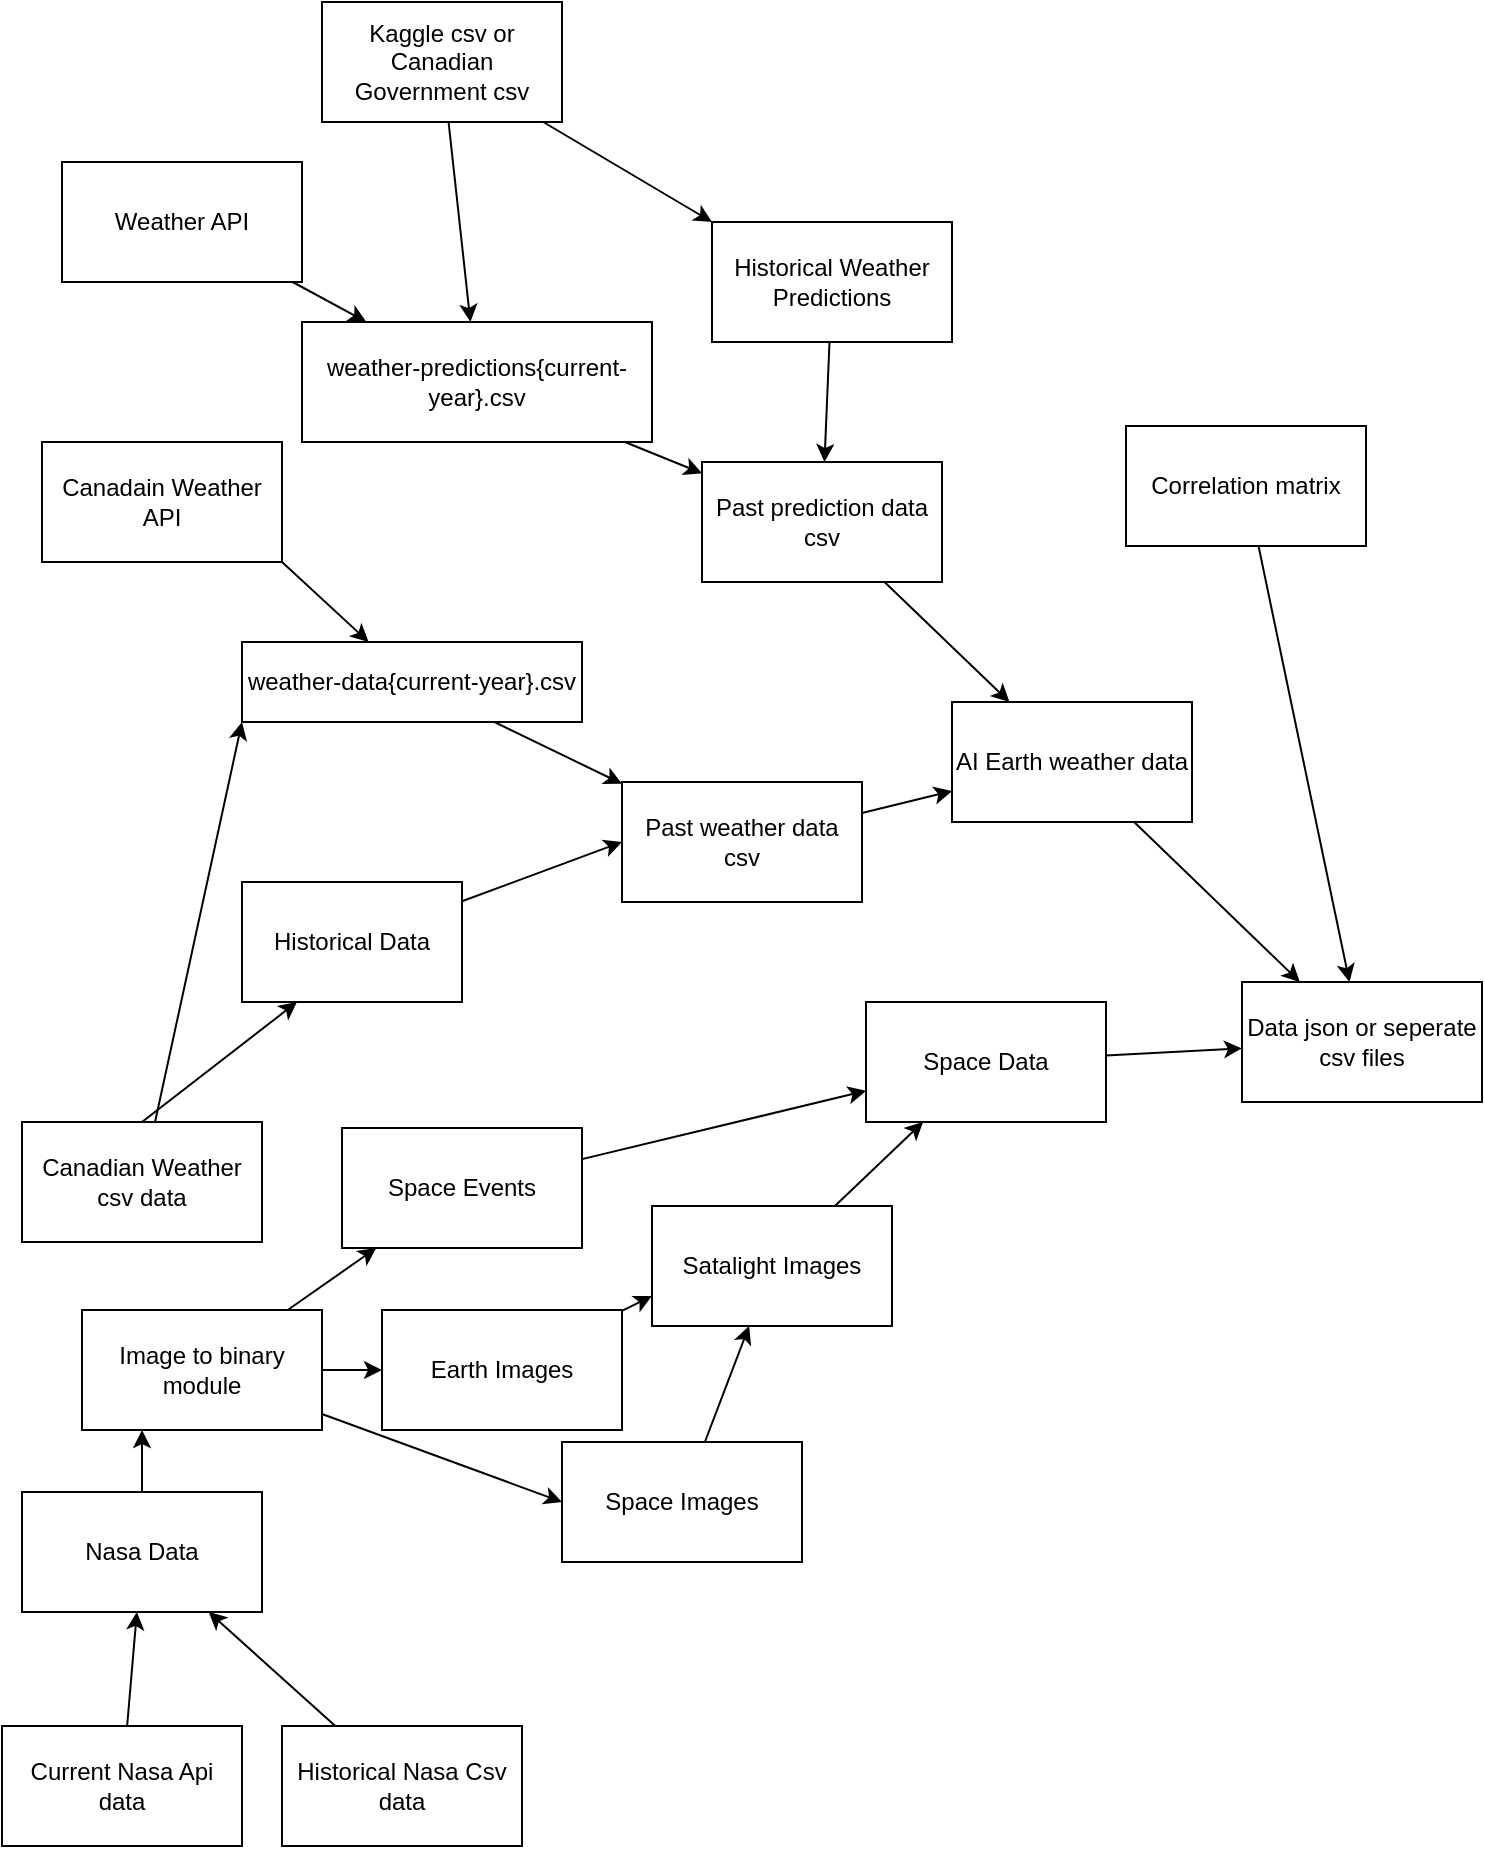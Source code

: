 <mxfile>
    <diagram id="qUVWwDpglpRJPyb74w3B" name="Data">
        <mxGraphModel dx="1358" dy="647" grid="1" gridSize="13" guides="1" tooltips="1" connect="1" arrows="1" fold="1" page="1" pageScale="1" pageWidth="1100" pageHeight="1700" math="0" shadow="0">
            <root>
                <mxCell id="0"/>
                <mxCell id="1" parent="0"/>
                <mxCell id="4" style="edgeStyle=none;html=1;exitX=0.5;exitY=0;exitDx=0;exitDy=0;entryX=0.25;entryY=1;entryDx=0;entryDy=0;" parent="1" source="2" target="3" edge="1">
                    <mxGeometry relative="1" as="geometry">
                        <mxPoint x="80" y="500" as="targetPoint"/>
                    </mxGeometry>
                </mxCell>
                <mxCell id="19" style="edgeStyle=none;html=1;entryX=0;entryY=1;entryDx=0;entryDy=0;" parent="1" source="2" target="5" edge="1">
                    <mxGeometry relative="1" as="geometry"/>
                </mxCell>
                <mxCell id="2" value="Canadian Weather csv data" style="whiteSpace=wrap;html=1;" parent="1" vertex="1">
                    <mxGeometry x="20" y="660" width="120" height="60" as="geometry"/>
                </mxCell>
                <mxCell id="14" style="edgeStyle=none;html=1;entryX=0;entryY=0.5;entryDx=0;entryDy=0;" parent="1" source="3" target="12" edge="1">
                    <mxGeometry relative="1" as="geometry"/>
                </mxCell>
                <mxCell id="3" value="Historical Data" style="whiteSpace=wrap;html=1;" parent="1" vertex="1">
                    <mxGeometry x="130" y="540" width="110" height="60" as="geometry"/>
                </mxCell>
                <mxCell id="13" style="edgeStyle=none;html=1;" parent="1" source="5" target="12" edge="1">
                    <mxGeometry relative="1" as="geometry"/>
                </mxCell>
                <mxCell id="5" value="weather-data{current-year}.csv" style="whiteSpace=wrap;html=1;" parent="1" vertex="1">
                    <mxGeometry x="130" y="420" width="170" height="40" as="geometry"/>
                </mxCell>
                <mxCell id="9" style="edgeStyle=none;html=1;exitX=1;exitY=1;exitDx=0;exitDy=0;" parent="1" source="8" target="5" edge="1">
                    <mxGeometry relative="1" as="geometry"/>
                </mxCell>
                <mxCell id="8" value="Canadain Weather API" style="whiteSpace=wrap;html=1;" parent="1" vertex="1">
                    <mxGeometry x="30" y="320" width="120" height="60" as="geometry"/>
                </mxCell>
                <mxCell id="23" style="edgeStyle=none;html=1;" parent="1" source="10" target="21" edge="1">
                    <mxGeometry relative="1" as="geometry"/>
                </mxCell>
                <mxCell id="10" value="Historical Weather Predictions" style="whiteSpace=wrap;html=1;" parent="1" vertex="1">
                    <mxGeometry x="365" y="210" width="120" height="60" as="geometry"/>
                </mxCell>
                <mxCell id="22" style="edgeStyle=none;html=1;" parent="1" source="11" target="21" edge="1">
                    <mxGeometry relative="1" as="geometry"/>
                </mxCell>
                <mxCell id="11" value="weather-predictions{current-year}.csv" style="whiteSpace=wrap;html=1;" parent="1" vertex="1">
                    <mxGeometry x="160" y="260" width="175" height="60" as="geometry"/>
                </mxCell>
                <mxCell id="26" style="edgeStyle=none;html=1;" parent="1" source="12" target="24" edge="1">
                    <mxGeometry relative="1" as="geometry"/>
                </mxCell>
                <mxCell id="12" value="Past weather data csv" style="whiteSpace=wrap;html=1;" parent="1" vertex="1">
                    <mxGeometry x="320" y="490" width="120" height="60" as="geometry"/>
                </mxCell>
                <mxCell id="18" style="edgeStyle=none;html=1;" parent="1" source="15" target="11" edge="1">
                    <mxGeometry relative="1" as="geometry"/>
                </mxCell>
                <mxCell id="15" value="Weather API" style="whiteSpace=wrap;html=1;" parent="1" vertex="1">
                    <mxGeometry x="40" y="180" width="120" height="60" as="geometry"/>
                </mxCell>
                <mxCell id="17" style="edgeStyle=none;html=1;entryX=0;entryY=0;entryDx=0;entryDy=0;" parent="1" source="16" target="10" edge="1">
                    <mxGeometry relative="1" as="geometry"/>
                </mxCell>
                <mxCell id="20" style="edgeStyle=none;html=1;" parent="1" source="16" target="11" edge="1">
                    <mxGeometry relative="1" as="geometry"/>
                </mxCell>
                <mxCell id="16" value="Kaggle csv or Canadian Government csv" style="whiteSpace=wrap;html=1;" parent="1" vertex="1">
                    <mxGeometry x="170" y="100" width="120" height="60" as="geometry"/>
                </mxCell>
                <mxCell id="25" style="edgeStyle=none;html=1;" parent="1" source="21" target="24" edge="1">
                    <mxGeometry relative="1" as="geometry"/>
                </mxCell>
                <mxCell id="21" value="Past prediction data csv" style="whiteSpace=wrap;html=1;" parent="1" vertex="1">
                    <mxGeometry x="360" y="330" width="120" height="60" as="geometry"/>
                </mxCell>
                <mxCell id="28" style="edgeStyle=none;html=1;" parent="1" source="24" target="27" edge="1">
                    <mxGeometry relative="1" as="geometry"/>
                </mxCell>
                <mxCell id="24" value="AI Earth weather data" style="whiteSpace=wrap;html=1;" parent="1" vertex="1">
                    <mxGeometry x="485" y="450" width="120" height="60" as="geometry"/>
                </mxCell>
                <mxCell id="27" value="Data json or seperate csv files" style="whiteSpace=wrap;html=1;" parent="1" vertex="1">
                    <mxGeometry x="630" y="590" width="120" height="60" as="geometry"/>
                </mxCell>
                <mxCell id="41" style="edgeStyle=none;html=1;" parent="1" source="29" target="27" edge="1">
                    <mxGeometry relative="1" as="geometry"/>
                </mxCell>
                <mxCell id="29" value="Space Data" style="whiteSpace=wrap;html=1;" parent="1" vertex="1">
                    <mxGeometry x="442" y="600" width="120" height="60" as="geometry"/>
                </mxCell>
                <mxCell id="35" style="edgeStyle=none;html=1;" parent="1" source="30" target="29" edge="1">
                    <mxGeometry relative="1" as="geometry"/>
                </mxCell>
                <mxCell id="30" value="Space Events" style="whiteSpace=wrap;html=1;" parent="1" vertex="1">
                    <mxGeometry x="180" y="663" width="120" height="60" as="geometry"/>
                </mxCell>
                <mxCell id="36" style="edgeStyle=none;html=1;" parent="1" source="33" target="29" edge="1">
                    <mxGeometry relative="1" as="geometry">
                        <mxPoint x="481" y="741" as="targetPoint"/>
                    </mxGeometry>
                </mxCell>
                <mxCell id="33" value="Satalight Images" style="whiteSpace=wrap;html=1;" parent="1" vertex="1">
                    <mxGeometry x="335" y="702" width="120" height="60" as="geometry"/>
                </mxCell>
                <mxCell id="39" style="edgeStyle=none;html=1;entryX=0;entryY=0.75;entryDx=0;entryDy=0;" parent="1" source="37" target="33" edge="1">
                    <mxGeometry relative="1" as="geometry"/>
                </mxCell>
                <mxCell id="37" value="Earth Images" style="whiteSpace=wrap;html=1;" parent="1" vertex="1">
                    <mxGeometry x="200" y="754" width="120" height="60" as="geometry"/>
                </mxCell>
                <mxCell id="40" style="edgeStyle=none;html=1;" parent="1" source="38" target="33" edge="1">
                    <mxGeometry relative="1" as="geometry"/>
                </mxCell>
                <mxCell id="38" value="Space Images" style="whiteSpace=wrap;html=1;" parent="1" vertex="1">
                    <mxGeometry x="290" y="820" width="120" height="60" as="geometry"/>
                </mxCell>
                <mxCell id="49" style="edgeStyle=none;html=1;entryX=0.25;entryY=1;entryDx=0;entryDy=0;" parent="1" source="42" target="48" edge="1">
                    <mxGeometry relative="1" as="geometry"/>
                </mxCell>
                <mxCell id="42" value="Nasa Data" style="whiteSpace=wrap;html=1;" parent="1" vertex="1">
                    <mxGeometry x="20" y="845" width="120" height="60" as="geometry"/>
                </mxCell>
                <mxCell id="45" style="edgeStyle=none;html=1;" parent="1" source="43" target="42" edge="1">
                    <mxGeometry relative="1" as="geometry"/>
                </mxCell>
                <mxCell id="43" value="Historical Nasa Csv data" style="whiteSpace=wrap;html=1;" parent="1" vertex="1">
                    <mxGeometry x="150" y="962" width="120" height="60" as="geometry"/>
                </mxCell>
                <mxCell id="46" style="edgeStyle=none;html=1;" parent="1" source="44" target="42" edge="1">
                    <mxGeometry relative="1" as="geometry"/>
                </mxCell>
                <mxCell id="44" value="Current Nasa Api data" style="whiteSpace=wrap;html=1;" parent="1" vertex="1">
                    <mxGeometry x="10" y="962" width="120" height="60" as="geometry"/>
                </mxCell>
                <mxCell id="50" style="edgeStyle=none;html=1;" parent="1" source="48" target="30" edge="1">
                    <mxGeometry relative="1" as="geometry"/>
                </mxCell>
                <mxCell id="51" style="edgeStyle=none;html=1;" parent="1" source="48" target="37" edge="1">
                    <mxGeometry relative="1" as="geometry"/>
                </mxCell>
                <mxCell id="52" style="edgeStyle=none;html=1;entryX=0;entryY=0.5;entryDx=0;entryDy=0;" parent="1" source="48" target="38" edge="1">
                    <mxGeometry relative="1" as="geometry"/>
                </mxCell>
                <mxCell id="48" value="Image to binary module" style="whiteSpace=wrap;html=1;" parent="1" vertex="1">
                    <mxGeometry x="50" y="754" width="120" height="60" as="geometry"/>
                </mxCell>
                <mxCell id="54" style="edgeStyle=none;html=1;" parent="1" source="53" target="27" edge="1">
                    <mxGeometry relative="1" as="geometry"/>
                </mxCell>
                <mxCell id="53" value="Correlation matrix" style="whiteSpace=wrap;html=1;" parent="1" vertex="1">
                    <mxGeometry x="572" y="312" width="120" height="60" as="geometry"/>
                </mxCell>
            </root>
        </mxGraphModel>
    </diagram>
    <diagram id="MqYAI4Vh4GHzruHNMsC0" name="Building an environment">
        <mxGraphModel dx="1358" dy="647" grid="1" gridSize="13" guides="1" tooltips="1" connect="1" arrows="1" fold="1" page="1" pageScale="1" pageWidth="1100" pageHeight="1700" math="0" shadow="0">
            <root>
                <mxCell id="0"/>
                <mxCell id="1" parent="0"/>
                <mxCell id="hpi9cItQFF7n02g0fKpF-24" style="edgeStyle=none;html=1;entryX=0.25;entryY=0;entryDx=0;entryDy=0;" parent="1" source="hpi9cItQFF7n02g0fKpF-1" target="hpi9cItQFF7n02g0fKpF-23" edge="1">
                    <mxGeometry relative="1" as="geometry"/>
                </mxCell>
                <mxCell id="hpi9cItQFF7n02g0fKpF-1" value="__init__,py" style="whiteSpace=wrap;html=1;" parent="1" vertex="1">
                    <mxGeometry x="156" y="273" width="120" height="60" as="geometry"/>
                </mxCell>
                <mxCell id="hpi9cItQFF7n02g0fKpF-7" style="edgeStyle=none;html=1;entryX=0.75;entryY=0;entryDx=0;entryDy=0;" parent="1" source="hpi9cItQFF7n02g0fKpF-6" target="hpi9cItQFF7n02g0fKpF-1" edge="1">
                    <mxGeometry relative="1" as="geometry"/>
                </mxCell>
                <mxCell id="hpi9cItQFF7n02g0fKpF-6" value="Tutorial&lt;br&gt;https://youtu.be/ZxXKISVkH6Y?si=dFxkLInfUnPKVG3W&amp;amp;t=29" style="whiteSpace=wrap;html=1;" parent="1" vertex="1">
                    <mxGeometry y="156" width="221" height="60" as="geometry"/>
                </mxCell>
                <mxCell id="hpi9cItQFF7n02g0fKpF-25" style="edgeStyle=none;html=1;" parent="1" source="hpi9cItQFF7n02g0fKpF-9" target="hpi9cItQFF7n02g0fKpF-23" edge="1">
                    <mxGeometry relative="1" as="geometry"/>
                </mxCell>
                <mxCell id="hpi9cItQFF7n02g0fKpF-9" value="envs" style="whiteSpace=wrap;html=1;" parent="1" vertex="1">
                    <mxGeometry x="387" y="273" width="120" height="60" as="geometry"/>
                </mxCell>
                <mxCell id="hpi9cItQFF7n02g0fKpF-11" style="edgeStyle=none;html=1;entryX=1;entryY=0;entryDx=0;entryDy=0;" parent="1" source="hpi9cItQFF7n02g0fKpF-10" target="hpi9cItQFF7n02g0fKpF-9" edge="1">
                    <mxGeometry relative="1" as="geometry"/>
                </mxCell>
                <mxCell id="hpi9cItQFF7n02g0fKpF-10" value="__init__.py" style="whiteSpace=wrap;html=1;" parent="1" vertex="1">
                    <mxGeometry x="550" y="169" width="120" height="60" as="geometry"/>
                </mxCell>
                <mxCell id="hpi9cItQFF7n02g0fKpF-13" style="edgeStyle=none;html=1;entryX=1;entryY=0.25;entryDx=0;entryDy=0;" parent="1" source="hpi9cItQFF7n02g0fKpF-12" target="hpi9cItQFF7n02g0fKpF-10" edge="1">
                    <mxGeometry relative="1" as="geometry"/>
                </mxCell>
                <mxCell id="hpi9cItQFF7n02g0fKpF-12" value="Tutorial&lt;br&gt;https://youtu.be/ZxXKISVkH6Y?si=1CuDc53OWM9f8lIv&amp;amp;t=34" style="whiteSpace=wrap;html=1;" parent="1" vertex="1">
                    <mxGeometry x="598" y="52" width="221" height="60" as="geometry"/>
                </mxCell>
                <mxCell id="hpi9cItQFF7n02g0fKpF-17" style="edgeStyle=none;html=1;" parent="1" source="hpi9cItQFF7n02g0fKpF-14" target="hpi9cItQFF7n02g0fKpF-15" edge="1">
                    <mxGeometry relative="1" as="geometry">
                        <mxPoint x="416" y="117" as="targetPoint"/>
                    </mxGeometry>
                </mxCell>
                <mxCell id="hpi9cItQFF7n02g0fKpF-14" value="Tutorial:&lt;br&gt;https://youtu.be/ZxXKISVkH6Y?si=e11XtPKV9EUc02aY&amp;amp;t=38" style="whiteSpace=wrap;html=1;" parent="1" vertex="1">
                    <mxGeometry x="387" y="58.5" width="182" height="47" as="geometry"/>
                </mxCell>
                <mxCell id="hpi9cItQFF7n02g0fKpF-16" style="edgeStyle=none;html=1;" parent="1" source="hpi9cItQFF7n02g0fKpF-15" target="hpi9cItQFF7n02g0fKpF-9" edge="1">
                    <mxGeometry relative="1" as="geometry"/>
                </mxCell>
                <mxCell id="hpi9cItQFF7n02g0fKpF-15" value="custom_env.py" style="whiteSpace=wrap;html=1;" parent="1" vertex="1">
                    <mxGeometry x="403" y="169" width="120" height="60" as="geometry"/>
                </mxCell>
                <mxCell id="hpi9cItQFF7n02g0fKpF-19" style="edgeStyle=none;html=1;entryX=0;entryY=0;entryDx=0;entryDy=0;" parent="1" source="hpi9cItQFF7n02g0fKpF-18" target="hpi9cItQFF7n02g0fKpF-9" edge="1">
                    <mxGeometry relative="1" as="geometry"/>
                </mxCell>
                <mxCell id="hpi9cItQFF7n02g0fKpF-18" value="weatherEnvironment.py" style="whiteSpace=wrap;html=1;" parent="1" vertex="1">
                    <mxGeometry x="257" y="169" width="133" height="60" as="geometry"/>
                </mxCell>
                <mxCell id="hpi9cItQFF7n02g0fKpF-22" style="edgeStyle=none;html=1;entryX=0.5;entryY=0;entryDx=0;entryDy=0;" parent="1" source="hpi9cItQFF7n02g0fKpF-21" target="hpi9cItQFF7n02g0fKpF-18" edge="1">
                    <mxGeometry relative="1" as="geometry"/>
                </mxCell>
                <mxCell id="hpi9cItQFF7n02g0fKpF-21" value="Tutorial:&lt;br&gt;https://youtu.be/ZxXKISVkH6Y?si=L1xLhGW_vcxjbDyC&amp;amp;t=115" style="whiteSpace=wrap;html=1;" parent="1" vertex="1">
                    <mxGeometry x="182" y="45.5" width="172" height="60" as="geometry"/>
                </mxCell>
                <mxCell id="hpi9cItQFF7n02g0fKpF-23" value="gym_game" style="whiteSpace=wrap;html=1;" parent="1" vertex="1">
                    <mxGeometry x="267" y="390" width="120" height="60" as="geometry"/>
                </mxCell>
                <mxCell id="hpi9cItQFF7n02g0fKpF-26" value="main.py" style="whiteSpace=wrap;html=1;" parent="1" vertex="1">
                    <mxGeometry x="478" y="390" width="120" height="60" as="geometry"/>
                </mxCell>
                <mxCell id="hpi9cItQFF7n02g0fKpF-28" style="edgeStyle=none;html=1;" parent="1" source="hpi9cItQFF7n02g0fKpF-27" target="hpi9cItQFF7n02g0fKpF-26" edge="1">
                    <mxGeometry relative="1" as="geometry"/>
                </mxCell>
                <mxCell id="hpi9cItQFF7n02g0fKpF-27" value="Tutorial&lt;br&gt;https://youtu.be/ZxXKISVkH6Y?si=bpzzheXpyy-gaYHe&amp;amp;t=158" style="whiteSpace=wrap;html=1;" parent="1" vertex="1">
                    <mxGeometry x="569" y="273" width="198" height="60" as="geometry"/>
                </mxCell>
            </root>
        </mxGraphModel>
    </diagram>
</mxfile>
